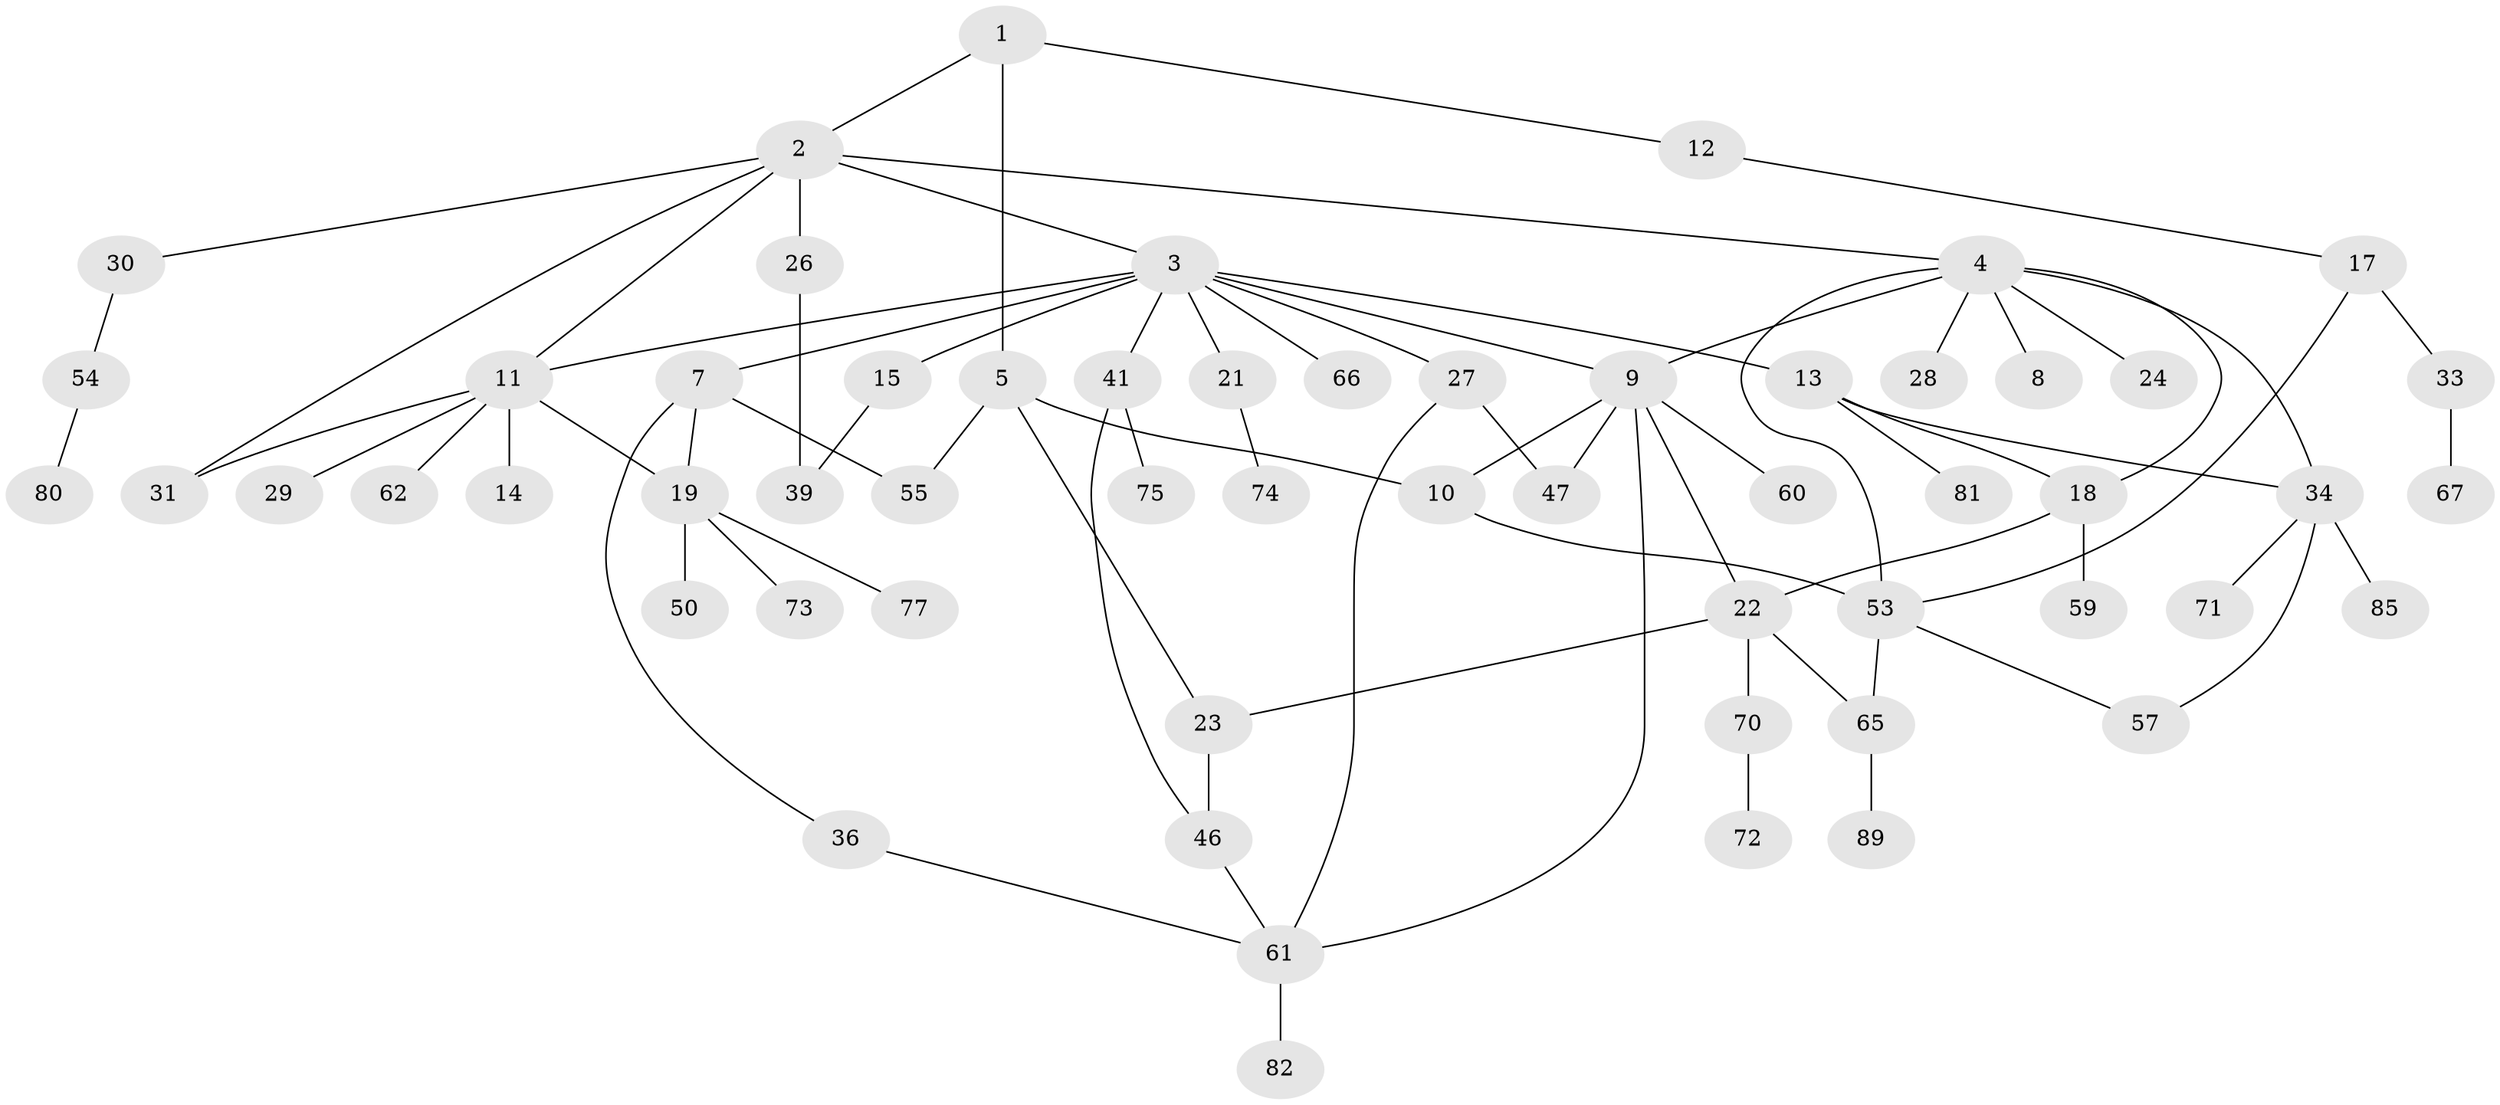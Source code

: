 // Generated by graph-tools (version 1.1) at 2025/23/03/03/25 07:23:30]
// undirected, 58 vertices, 77 edges
graph export_dot {
graph [start="1"]
  node [color=gray90,style=filled];
  1;
  2 [super="+45"];
  3 [super="+6"];
  4 [super="+20"];
  5;
  7 [super="+84"];
  8 [super="+38"];
  9 [super="+56"];
  10 [super="+88"];
  11 [super="+48"];
  12 [super="+63"];
  13 [super="+16"];
  14;
  15 [super="+32"];
  17;
  18 [super="+58"];
  19 [super="+35"];
  21 [super="+44"];
  22 [super="+25"];
  23 [super="+37"];
  24 [super="+43"];
  26;
  27 [super="+51"];
  28;
  29;
  30 [super="+40"];
  31 [super="+52"];
  33 [super="+42"];
  34 [super="+49"];
  36;
  39 [super="+78"];
  41 [super="+64"];
  46 [super="+68"];
  47;
  50;
  53 [super="+86"];
  54;
  55;
  57 [super="+76"];
  59;
  60;
  61 [super="+69"];
  62;
  65 [super="+83"];
  66;
  67;
  70;
  71;
  72;
  73;
  74 [super="+79"];
  75;
  77;
  80 [super="+87"];
  81;
  82;
  85;
  89;
  1 -- 2;
  1 -- 5;
  1 -- 12;
  2 -- 3;
  2 -- 4;
  2 -- 26;
  2 -- 30;
  2 -- 31;
  2 -- 11;
  3 -- 13;
  3 -- 27;
  3 -- 41;
  3 -- 66;
  3 -- 21;
  3 -- 7;
  3 -- 11;
  3 -- 15;
  3 -- 9;
  4 -- 8;
  4 -- 9;
  4 -- 18;
  4 -- 24;
  4 -- 34;
  4 -- 53;
  4 -- 28;
  5 -- 23;
  5 -- 55;
  5 -- 10;
  7 -- 19;
  7 -- 36;
  7 -- 55;
  9 -- 10;
  9 -- 22;
  9 -- 47;
  9 -- 60;
  9 -- 61;
  10 -- 53;
  11 -- 14;
  11 -- 29;
  11 -- 62;
  11 -- 19;
  11 -- 31;
  12 -- 17;
  13 -- 81;
  13 -- 34;
  13 -- 18;
  15 -- 39;
  17 -- 33;
  17 -- 53;
  18 -- 59;
  18 -- 22;
  19 -- 50;
  19 -- 73;
  19 -- 77;
  21 -- 74;
  22 -- 65;
  22 -- 23;
  22 -- 70;
  23 -- 46;
  26 -- 39;
  27 -- 47;
  27 -- 61;
  30 -- 54;
  33 -- 67;
  34 -- 57;
  34 -- 71;
  34 -- 85;
  36 -- 61;
  41 -- 46;
  41 -- 75;
  46 -- 61;
  53 -- 65;
  53 -- 57;
  54 -- 80;
  61 -- 82;
  65 -- 89;
  70 -- 72;
}
